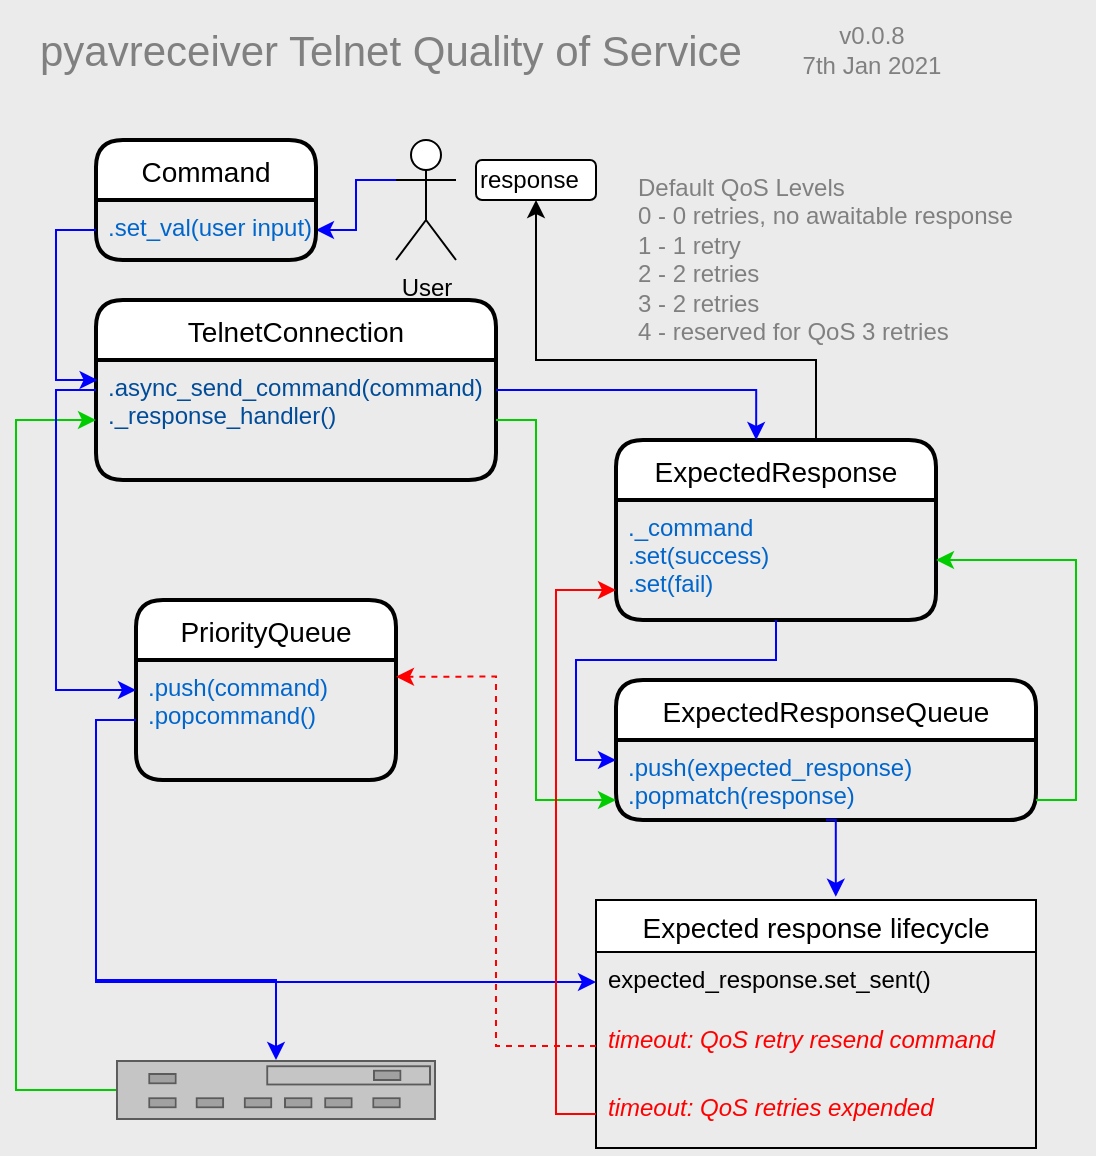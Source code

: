 <mxfile version="14.1.8" type="github">
  <diagram id="kgpKYQtTHZ0yAKxKKP6v" name="Page-1">
    <mxGraphModel dx="2035" dy="635" grid="1" gridSize="10" guides="1" tooltips="1" connect="1" arrows="1" fold="1" page="1" pageScale="1" pageWidth="850" pageHeight="1100" background="#EBEBEB" math="0" shadow="0">
      <root>
        <mxCell id="0" />
        <mxCell id="1" parent="0" />
        <mxCell id="9k-kRRWtJ1Up5X6aEsw0-78" style="edgeStyle=orthogonalEdgeStyle;rounded=0;orthogonalLoop=1;jettySize=auto;html=1;exitX=0;exitY=0.333;exitDx=0;exitDy=0;exitPerimeter=0;entryX=1;entryY=0.5;entryDx=0;entryDy=0;strokeColor=#0000FF;fontColor=#0000FF;" edge="1" parent="1" source="9k-kRRWtJ1Up5X6aEsw0-2" target="9k-kRRWtJ1Up5X6aEsw0-9">
          <mxGeometry relative="1" as="geometry" />
        </mxCell>
        <mxCell id="9k-kRRWtJ1Up5X6aEsw0-2" value="User" style="shape=umlActor;verticalLabelPosition=bottom;verticalAlign=top;html=1;outlineConnect=0;" vertex="1" parent="1">
          <mxGeometry x="190" y="70" width="30" height="60" as="geometry" />
        </mxCell>
        <mxCell id="9k-kRRWtJ1Up5X6aEsw0-8" value="Command" style="swimlane;childLayout=stackLayout;horizontal=1;startSize=30;horizontalStack=0;rounded=1;fontSize=14;fontStyle=0;strokeWidth=2;resizeParent=0;resizeLast=1;shadow=0;dashed=0;align=center;" vertex="1" parent="1">
          <mxGeometry x="40" y="70" width="110" height="60" as="geometry" />
        </mxCell>
        <mxCell id="9k-kRRWtJ1Up5X6aEsw0-9" value=".set_val(user input)" style="align=left;strokeColor=none;fillColor=none;spacingLeft=4;fontSize=12;verticalAlign=top;resizable=0;rotatable=0;part=1;fontColor=#0066CC;" vertex="1" parent="9k-kRRWtJ1Up5X6aEsw0-8">
          <mxGeometry y="30" width="110" height="30" as="geometry" />
        </mxCell>
        <mxCell id="9k-kRRWtJ1Up5X6aEsw0-10" value="TelnetConnection" style="swimlane;childLayout=stackLayout;horizontal=1;startSize=30;horizontalStack=0;rounded=1;fontSize=14;fontStyle=0;strokeWidth=2;resizeParent=0;resizeLast=1;shadow=0;dashed=0;align=center;" vertex="1" parent="1">
          <mxGeometry x="40" y="150" width="200" height="90" as="geometry" />
        </mxCell>
        <mxCell id="9k-kRRWtJ1Up5X6aEsw0-11" value=".async_send_command(command)&#xa;._response_handler()" style="align=left;strokeColor=none;fillColor=none;spacingLeft=4;fontSize=12;verticalAlign=top;resizable=0;rotatable=0;part=1;fontColor=#004C99;" vertex="1" parent="9k-kRRWtJ1Up5X6aEsw0-10">
          <mxGeometry y="30" width="200" height="60" as="geometry" />
        </mxCell>
        <mxCell id="9k-kRRWtJ1Up5X6aEsw0-12" value="PriorityQueue" style="swimlane;childLayout=stackLayout;horizontal=1;startSize=30;horizontalStack=0;rounded=1;fontSize=14;fontStyle=0;strokeWidth=2;resizeParent=0;resizeLast=1;shadow=0;dashed=0;align=center;" vertex="1" parent="1">
          <mxGeometry x="60" y="300" width="130" height="90" as="geometry" />
        </mxCell>
        <mxCell id="9k-kRRWtJ1Up5X6aEsw0-13" value=".push(command)&#xa;.popcommand()" style="align=left;strokeColor=none;fillColor=none;spacingLeft=4;fontSize=12;verticalAlign=top;resizable=0;rotatable=0;part=1;fontColor=#0066CC;" vertex="1" parent="9k-kRRWtJ1Up5X6aEsw0-12">
          <mxGeometry y="30" width="130" height="60" as="geometry" />
        </mxCell>
        <mxCell id="9k-kRRWtJ1Up5X6aEsw0-25" value="ExpectedResponseQueue" style="swimlane;childLayout=stackLayout;horizontal=1;startSize=30;horizontalStack=0;rounded=1;fontSize=14;fontStyle=0;strokeWidth=2;resizeParent=0;resizeLast=1;shadow=0;dashed=0;align=center;" vertex="1" parent="1">
          <mxGeometry x="300" y="340" width="210" height="70" as="geometry" />
        </mxCell>
        <mxCell id="9k-kRRWtJ1Up5X6aEsw0-26" value=".push(expected_response)&#xa;.popmatch(response)" style="align=left;strokeColor=none;fillColor=none;spacingLeft=4;fontSize=12;verticalAlign=top;resizable=0;rotatable=0;part=1;fontColor=#0066CC;" vertex="1" parent="9k-kRRWtJ1Up5X6aEsw0-25">
          <mxGeometry y="30" width="210" height="40" as="geometry" />
        </mxCell>
        <mxCell id="9k-kRRWtJ1Up5X6aEsw0-99" style="edgeStyle=orthogonalEdgeStyle;rounded=0;orthogonalLoop=1;jettySize=auto;html=1;exitX=0.75;exitY=0;exitDx=0;exitDy=0;entryX=0.5;entryY=1;entryDx=0;entryDy=0;fontColor=#808080;" edge="1" parent="1" source="9k-kRRWtJ1Up5X6aEsw0-27" target="9k-kRRWtJ1Up5X6aEsw0-83">
          <mxGeometry relative="1" as="geometry">
            <Array as="points">
              <mxPoint x="400" y="180" />
              <mxPoint x="260" y="180" />
            </Array>
          </mxGeometry>
        </mxCell>
        <mxCell id="9k-kRRWtJ1Up5X6aEsw0-27" value="ExpectedResponse" style="swimlane;childLayout=stackLayout;horizontal=1;startSize=30;horizontalStack=0;rounded=1;fontSize=14;fontStyle=0;strokeWidth=2;resizeParent=0;resizeLast=1;shadow=0;dashed=0;align=center;" vertex="1" parent="1">
          <mxGeometry x="300" y="220" width="160" height="90" as="geometry" />
        </mxCell>
        <mxCell id="9k-kRRWtJ1Up5X6aEsw0-29" style="edgeStyle=orthogonalEdgeStyle;rounded=0;orthogonalLoop=1;jettySize=auto;html=1;exitX=0.5;exitY=1;exitDx=0;exitDy=0;fontColor=#0066CC;" edge="1" parent="9k-kRRWtJ1Up5X6aEsw0-27" source="9k-kRRWtJ1Up5X6aEsw0-28" target="9k-kRRWtJ1Up5X6aEsw0-28">
          <mxGeometry relative="1" as="geometry" />
        </mxCell>
        <mxCell id="9k-kRRWtJ1Up5X6aEsw0-28" value="._command&#xa;.set(success)&#xa;.set(fail)" style="align=left;strokeColor=none;fillColor=none;spacingLeft=4;fontSize=12;verticalAlign=top;resizable=0;rotatable=0;part=1;fontColor=#0066CC;" vertex="1" parent="9k-kRRWtJ1Up5X6aEsw0-27">
          <mxGeometry y="30" width="160" height="60" as="geometry" />
        </mxCell>
        <mxCell id="9k-kRRWtJ1Up5X6aEsw0-89" style="edgeStyle=orthogonalEdgeStyle;rounded=0;orthogonalLoop=1;jettySize=auto;html=1;entryX=0;entryY=0.5;entryDx=0;entryDy=0;fontColor=#0000FF;strokeColor=#00CC00;" edge="1" parent="1" source="9k-kRRWtJ1Up5X6aEsw0-35" target="9k-kRRWtJ1Up5X6aEsw0-11">
          <mxGeometry relative="1" as="geometry">
            <Array as="points">
              <mxPoint y="545" />
              <mxPoint y="210" />
            </Array>
          </mxGeometry>
        </mxCell>
        <mxCell id="9k-kRRWtJ1Up5X6aEsw0-35" value="" style="strokeColor=#666666;html=1;labelPosition=right;align=center;spacingLeft=15;shadow=0;dashed=0;outlineConnect=0;shape=mxgraph.rack.general.switches_2;fontColor=#0066CC;" vertex="1" parent="1">
          <mxGeometry x="50" y="530" width="160" height="30" as="geometry" />
        </mxCell>
        <mxCell id="9k-kRRWtJ1Up5X6aEsw0-47" value="Expected response lifecycle" style="swimlane;fontStyle=0;childLayout=stackLayout;horizontal=1;startSize=26;horizontalStack=0;resizeParent=1;resizeParentMax=0;resizeLast=0;collapsible=1;marginBottom=0;align=center;fontSize=14;" vertex="1" parent="1">
          <mxGeometry x="290" y="450" width="220" height="124" as="geometry">
            <mxRectangle x="90" y="390" width="50" height="40" as="alternateBounds" />
          </mxGeometry>
        </mxCell>
        <mxCell id="9k-kRRWtJ1Up5X6aEsw0-48" value="expected_response.set_sent()" style="text;strokeColor=none;fillColor=none;spacingLeft=4;spacingRight=4;overflow=hidden;rotatable=0;points=[[0,0.5],[1,0.5]];portConstraint=eastwest;fontSize=12;" vertex="1" parent="9k-kRRWtJ1Up5X6aEsw0-47">
          <mxGeometry y="26" width="220" height="30" as="geometry" />
        </mxCell>
        <mxCell id="9k-kRRWtJ1Up5X6aEsw0-50" value="timeout: QoS retry resend command" style="text;strokeColor=none;fillColor=none;spacingLeft=4;spacingRight=4;overflow=hidden;rotatable=0;points=[[0,0.5],[1,0.5]];portConstraint=eastwest;fontSize=12;fontColor=#FF0000;fontStyle=2" vertex="1" parent="9k-kRRWtJ1Up5X6aEsw0-47">
          <mxGeometry y="56" width="220" height="34" as="geometry" />
        </mxCell>
        <mxCell id="9k-kRRWtJ1Up5X6aEsw0-49" value="timeout: QoS retries expended" style="text;strokeColor=none;fillColor=none;spacingLeft=4;spacingRight=4;overflow=hidden;rotatable=0;points=[[0,0.5],[1,0.5]];portConstraint=eastwest;fontSize=12;fontStyle=2;fontColor=#FF0000;" vertex="1" parent="9k-kRRWtJ1Up5X6aEsw0-47">
          <mxGeometry y="90" width="220" height="34" as="geometry" />
        </mxCell>
        <mxCell id="9k-kRRWtJ1Up5X6aEsw0-61" style="edgeStyle=orthogonalEdgeStyle;rounded=0;orthogonalLoop=1;jettySize=auto;html=1;exitX=1;exitY=0.5;exitDx=0;exitDy=0;entryX=0;entryY=0.75;entryDx=0;entryDy=0;fontColor=#004C99;strokeColor=#00CC00;" edge="1" parent="1" source="9k-kRRWtJ1Up5X6aEsw0-11" target="9k-kRRWtJ1Up5X6aEsw0-26">
          <mxGeometry relative="1" as="geometry">
            <Array as="points">
              <mxPoint x="260" y="210" />
              <mxPoint x="260" y="400" />
            </Array>
          </mxGeometry>
        </mxCell>
        <mxCell id="9k-kRRWtJ1Up5X6aEsw0-66" style="edgeStyle=orthogonalEdgeStyle;rounded=0;orthogonalLoop=1;jettySize=auto;html=1;exitX=0;exitY=0.25;exitDx=0;exitDy=0;entryX=0;entryY=0.25;entryDx=0;entryDy=0;fontColor=#0000FF;strokeColor=#0000FF;" edge="1" parent="1" source="9k-kRRWtJ1Up5X6aEsw0-11" target="9k-kRRWtJ1Up5X6aEsw0-13">
          <mxGeometry relative="1" as="geometry" />
        </mxCell>
        <mxCell id="9k-kRRWtJ1Up5X6aEsw0-70" style="edgeStyle=orthogonalEdgeStyle;rounded=0;orthogonalLoop=1;jettySize=auto;html=1;exitX=0;exitY=0.5;exitDx=0;exitDy=0;strokeColor=#0000FF;fontColor=#0000FF;entryX=0;entryY=0.5;entryDx=0;entryDy=0;" edge="1" parent="1" source="9k-kRRWtJ1Up5X6aEsw0-13" target="9k-kRRWtJ1Up5X6aEsw0-48">
          <mxGeometry relative="1" as="geometry">
            <mxPoint x="125" y="450" as="targetPoint" />
          </mxGeometry>
        </mxCell>
        <mxCell id="9k-kRRWtJ1Up5X6aEsw0-72" style="edgeStyle=orthogonalEdgeStyle;rounded=0;orthogonalLoop=1;jettySize=auto;html=1;exitX=1;exitY=0.25;exitDx=0;exitDy=0;entryX=0.438;entryY=0;entryDx=0;entryDy=0;entryPerimeter=0;strokeColor=#0000FF;fontColor=#0000FF;" edge="1" parent="1" source="9k-kRRWtJ1Up5X6aEsw0-11" target="9k-kRRWtJ1Up5X6aEsw0-27">
          <mxGeometry relative="1" as="geometry" />
        </mxCell>
        <mxCell id="9k-kRRWtJ1Up5X6aEsw0-74" style="edgeStyle=orthogonalEdgeStyle;rounded=0;orthogonalLoop=1;jettySize=auto;html=1;exitX=0;exitY=0.5;exitDx=0;exitDy=0;entryX=0;entryY=0.75;entryDx=0;entryDy=0;fontColor=#0000FF;strokeColor=#FF0000;" edge="1" parent="1" source="9k-kRRWtJ1Up5X6aEsw0-49" target="9k-kRRWtJ1Up5X6aEsw0-28">
          <mxGeometry relative="1" as="geometry">
            <Array as="points">
              <mxPoint x="270" y="557" />
              <mxPoint x="270" y="295" />
            </Array>
          </mxGeometry>
        </mxCell>
        <mxCell id="9k-kRRWtJ1Up5X6aEsw0-80" style="edgeStyle=orthogonalEdgeStyle;rounded=0;orthogonalLoop=1;jettySize=auto;html=1;exitX=0;exitY=0.5;exitDx=0;exitDy=0;entryX=0.004;entryY=0.167;entryDx=0;entryDy=0;entryPerimeter=0;strokeColor=#0000FF;fontColor=#0000FF;" edge="1" parent="1" source="9k-kRRWtJ1Up5X6aEsw0-9" target="9k-kRRWtJ1Up5X6aEsw0-11">
          <mxGeometry relative="1" as="geometry" />
        </mxCell>
        <mxCell id="9k-kRRWtJ1Up5X6aEsw0-83" value="&lt;font color=&quot;#000000&quot;&gt;response&lt;/font&gt;" style="rounded=1;whiteSpace=wrap;html=1;fontColor=#0000FF;align=left;" vertex="1" parent="1">
          <mxGeometry x="230" y="80" width="60" height="20" as="geometry" />
        </mxCell>
        <mxCell id="9k-kRRWtJ1Up5X6aEsw0-88" style="edgeStyle=orthogonalEdgeStyle;rounded=0;orthogonalLoop=1;jettySize=auto;html=1;exitX=0;exitY=0.5;exitDx=0;exitDy=0;strokeColor=#0000FF;fontColor=#0000FF;" edge="1" parent="1" source="9k-kRRWtJ1Up5X6aEsw0-13" target="9k-kRRWtJ1Up5X6aEsw0-35">
          <mxGeometry relative="1" as="geometry">
            <Array as="points">
              <mxPoint x="40" y="360" />
              <mxPoint x="40" y="490" />
              <mxPoint x="130" y="490" />
            </Array>
          </mxGeometry>
        </mxCell>
        <mxCell id="9k-kRRWtJ1Up5X6aEsw0-90" style="edgeStyle=orthogonalEdgeStyle;rounded=0;orthogonalLoop=1;jettySize=auto;html=1;exitX=0.5;exitY=1;exitDx=0;exitDy=0;entryX=0.545;entryY=-0.013;entryDx=0;entryDy=0;entryPerimeter=0;fontColor=#0000FF;strokeColor=#0000FF;" edge="1" parent="1" source="9k-kRRWtJ1Up5X6aEsw0-26" target="9k-kRRWtJ1Up5X6aEsw0-47">
          <mxGeometry relative="1" as="geometry" />
        </mxCell>
        <mxCell id="9k-kRRWtJ1Up5X6aEsw0-94" style="edgeStyle=orthogonalEdgeStyle;rounded=0;orthogonalLoop=1;jettySize=auto;html=1;entryX=1;entryY=0.139;entryDx=0;entryDy=0;entryPerimeter=0;fontColor=#808080;strokeColor=#FF0000;dashed=1;" edge="1" parent="1" source="9k-kRRWtJ1Up5X6aEsw0-50" target="9k-kRRWtJ1Up5X6aEsw0-13">
          <mxGeometry relative="1" as="geometry" />
        </mxCell>
        <mxCell id="9k-kRRWtJ1Up5X6aEsw0-98" style="edgeStyle=orthogonalEdgeStyle;rounded=0;orthogonalLoop=1;jettySize=auto;html=1;exitX=1;exitY=0.75;exitDx=0;exitDy=0;entryX=1;entryY=0.5;entryDx=0;entryDy=0;fontColor=#808080;strokeColor=#00CC00;" edge="1" parent="1" source="9k-kRRWtJ1Up5X6aEsw0-26" target="9k-kRRWtJ1Up5X6aEsw0-28">
          <mxGeometry relative="1" as="geometry" />
        </mxCell>
        <mxCell id="9k-kRRWtJ1Up5X6aEsw0-101" style="edgeStyle=orthogonalEdgeStyle;rounded=0;orthogonalLoop=1;jettySize=auto;html=1;exitX=0.5;exitY=1;exitDx=0;exitDy=0;entryX=0;entryY=0.25;entryDx=0;entryDy=0;strokeColor=#0000FF;fontColor=#808080;" edge="1" parent="1" source="9k-kRRWtJ1Up5X6aEsw0-28" target="9k-kRRWtJ1Up5X6aEsw0-26">
          <mxGeometry relative="1" as="geometry">
            <Array as="points">
              <mxPoint x="380" y="330" />
              <mxPoint x="280" y="330" />
              <mxPoint x="280" y="380" />
            </Array>
          </mxGeometry>
        </mxCell>
        <mxCell id="9k-kRRWtJ1Up5X6aEsw0-102" value="Default QoS Levels&lt;br&gt;0 - 0 retries, no awaitable response&lt;br&gt;1 - 1 retry&lt;br&gt;2 - 2 retries&lt;br&gt;3 - 2 retries&lt;br&gt;4 - reserved for QoS 3 retries" style="text;html=1;strokeColor=none;fillColor=none;align=left;verticalAlign=top;whiteSpace=wrap;rounded=0;fontColor=#808080;" vertex="1" parent="1">
          <mxGeometry x="309" y="80" width="230" height="120" as="geometry" />
        </mxCell>
        <mxCell id="9k-kRRWtJ1Up5X6aEsw0-103" value="&lt;font style=&quot;font-size: 21px&quot;&gt;pyavreceiver Telnet Quality of Service&lt;/font&gt;" style="text;html=1;strokeColor=none;fillColor=none;align=left;verticalAlign=middle;whiteSpace=wrap;rounded=0;fontColor=#808080;" vertex="1" parent="1">
          <mxGeometry x="10" width="360" height="50" as="geometry" />
        </mxCell>
        <mxCell id="9k-kRRWtJ1Up5X6aEsw0-104" value="v0.0.8&lt;br&gt;7th Jan 2021" style="text;html=1;strokeColor=none;fillColor=none;align=center;verticalAlign=middle;whiteSpace=wrap;rounded=0;fontColor=#808080;" vertex="1" parent="1">
          <mxGeometry x="380" y="15" width="96" height="20" as="geometry" />
        </mxCell>
      </root>
    </mxGraphModel>
  </diagram>
</mxfile>
